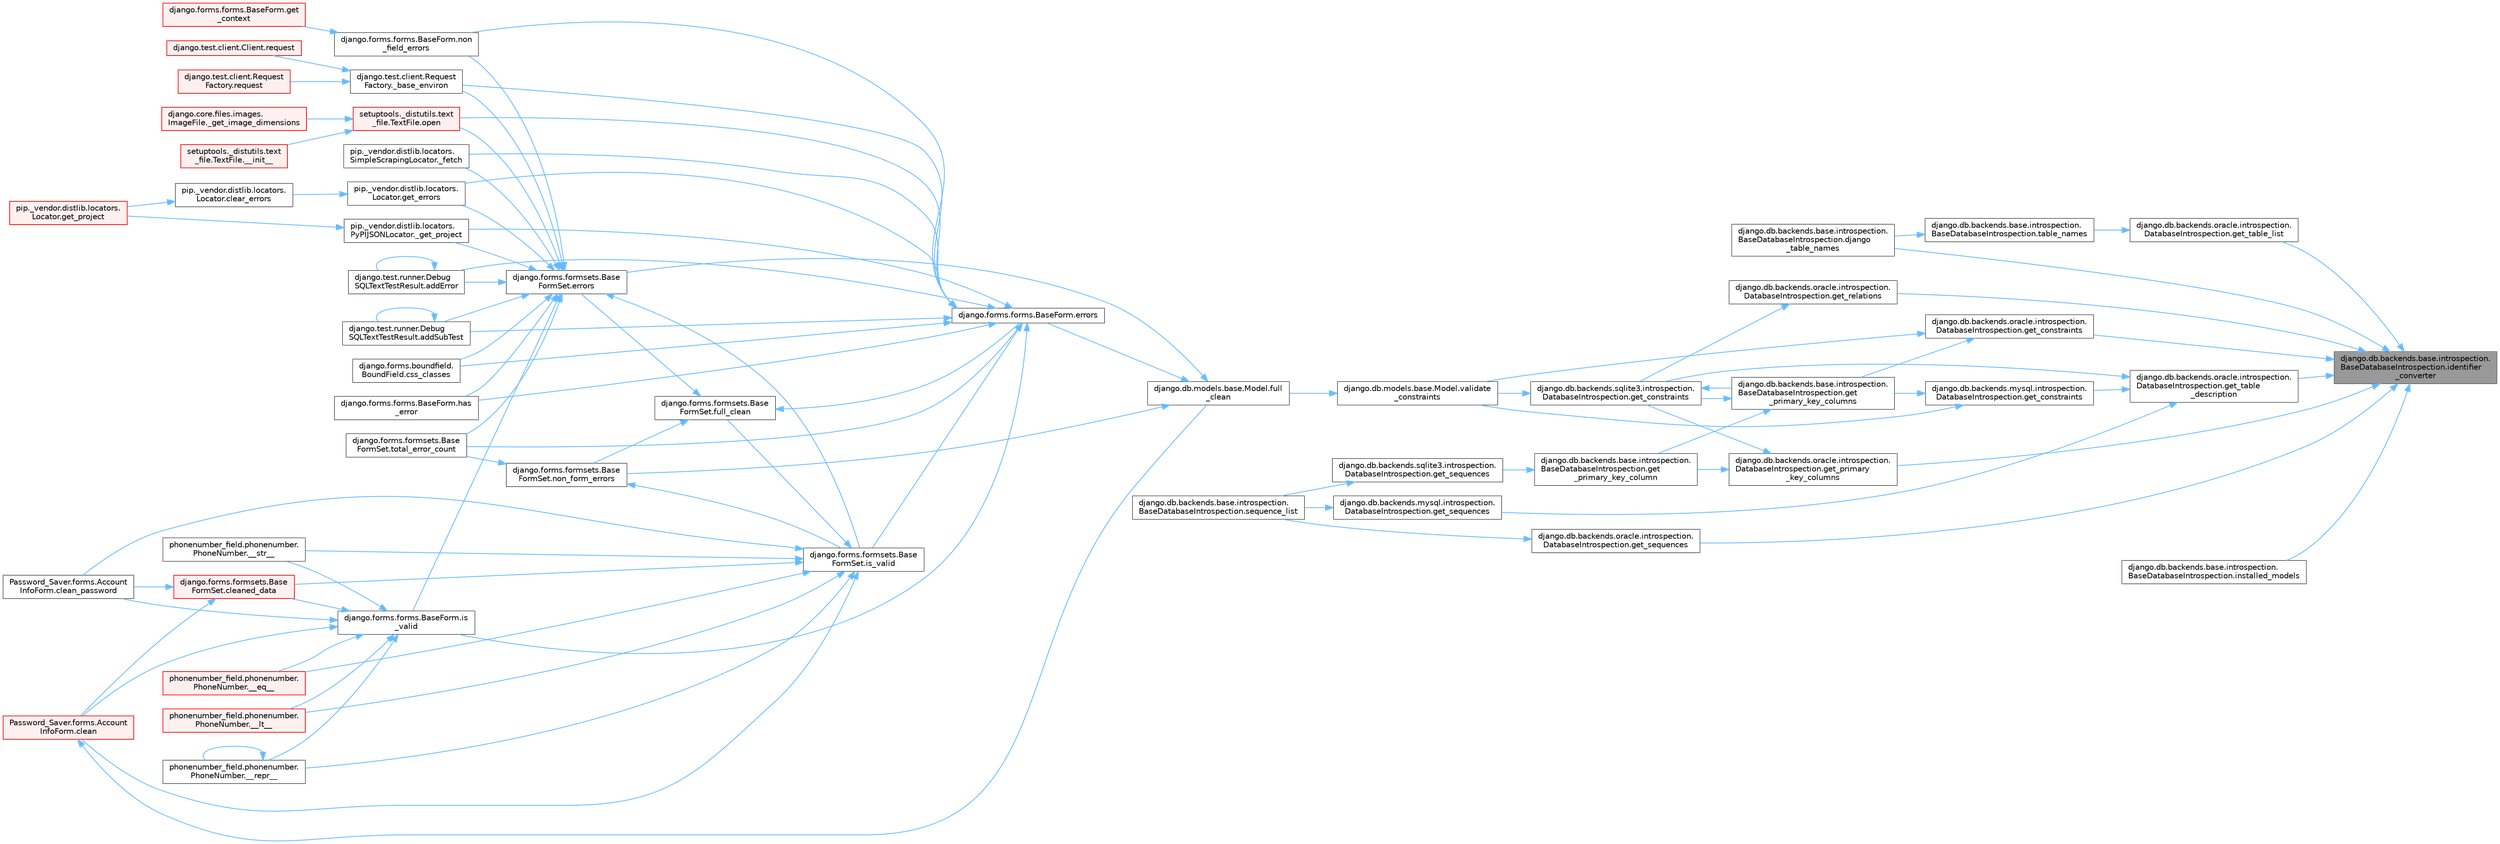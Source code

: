 digraph "django.db.backends.base.introspection.BaseDatabaseIntrospection.identifier_converter"
{
 // LATEX_PDF_SIZE
  bgcolor="transparent";
  edge [fontname=Helvetica,fontsize=10,labelfontname=Helvetica,labelfontsize=10];
  node [fontname=Helvetica,fontsize=10,shape=box,height=0.2,width=0.4];
  rankdir="RL";
  Node1 [id="Node000001",label="django.db.backends.base.introspection.\lBaseDatabaseIntrospection.identifier\l_converter",height=0.2,width=0.4,color="gray40", fillcolor="grey60", style="filled", fontcolor="black",tooltip=" "];
  Node1 -> Node2 [id="edge1_Node000001_Node000002",dir="back",color="steelblue1",style="solid",tooltip=" "];
  Node2 [id="Node000002",label="django.db.backends.base.introspection.\lBaseDatabaseIntrospection.django\l_table_names",height=0.2,width=0.4,color="grey40", fillcolor="white", style="filled",URL="$classdjango_1_1db_1_1backends_1_1base_1_1introspection_1_1_base_database_introspection.html#a4e6933d7c00c046f28d6f306ad2b112f",tooltip=" "];
  Node1 -> Node3 [id="edge2_Node000001_Node000003",dir="back",color="steelblue1",style="solid",tooltip=" "];
  Node3 [id="Node000003",label="django.db.backends.oracle.introspection.\lDatabaseIntrospection.get_constraints",height=0.2,width=0.4,color="grey40", fillcolor="white", style="filled",URL="$classdjango_1_1db_1_1backends_1_1oracle_1_1introspection_1_1_database_introspection.html#a1540771f037e379e614ea68efc73858a",tooltip=" "];
  Node3 -> Node4 [id="edge3_Node000003_Node000004",dir="back",color="steelblue1",style="solid",tooltip=" "];
  Node4 [id="Node000004",label="django.db.backends.base.introspection.\lBaseDatabaseIntrospection.get\l_primary_key_columns",height=0.2,width=0.4,color="grey40", fillcolor="white", style="filled",URL="$classdjango_1_1db_1_1backends_1_1base_1_1introspection_1_1_base_database_introspection.html#a73c7324f1a12dbe61b5618caa90219c6",tooltip=" "];
  Node4 -> Node5 [id="edge4_Node000004_Node000005",dir="back",color="steelblue1",style="solid",tooltip=" "];
  Node5 [id="Node000005",label="django.db.backends.sqlite3.introspection.\lDatabaseIntrospection.get_constraints",height=0.2,width=0.4,color="grey40", fillcolor="white", style="filled",URL="$classdjango_1_1db_1_1backends_1_1sqlite3_1_1introspection_1_1_database_introspection.html#a4f9b970311726f2a009c4d6c41978584",tooltip=" "];
  Node5 -> Node4 [id="edge5_Node000005_Node000004",dir="back",color="steelblue1",style="solid",tooltip=" "];
  Node5 -> Node6 [id="edge6_Node000005_Node000006",dir="back",color="steelblue1",style="solid",tooltip=" "];
  Node6 [id="Node000006",label="django.db.models.base.Model.validate\l_constraints",height=0.2,width=0.4,color="grey40", fillcolor="white", style="filled",URL="$classdjango_1_1db_1_1models_1_1base_1_1_model.html#af6f277f8e822324745ea37a39c2ede5e",tooltip=" "];
  Node6 -> Node7 [id="edge7_Node000006_Node000007",dir="back",color="steelblue1",style="solid",tooltip=" "];
  Node7 [id="Node000007",label="django.db.models.base.Model.full\l_clean",height=0.2,width=0.4,color="grey40", fillcolor="white", style="filled",URL="$classdjango_1_1db_1_1models_1_1base_1_1_model.html#a2e68bd042bd3e52b086f8838eeaa416f",tooltip=" "];
  Node7 -> Node8 [id="edge8_Node000007_Node000008",dir="back",color="steelblue1",style="solid",tooltip=" "];
  Node8 [id="Node000008",label="django.forms.forms.BaseForm.errors",height=0.2,width=0.4,color="grey40", fillcolor="white", style="filled",URL="$classdjango_1_1forms_1_1forms_1_1_base_form.html#aca47cb75eb6c321d1c429b33eca94d49",tooltip=" "];
  Node8 -> Node9 [id="edge9_Node000008_Node000009",dir="back",color="steelblue1",style="solid",tooltip=" "];
  Node9 [id="Node000009",label="django.test.client.Request\lFactory._base_environ",height=0.2,width=0.4,color="grey40", fillcolor="white", style="filled",URL="$classdjango_1_1test_1_1client_1_1_request_factory.html#ab650654b992f4e9fc9e30bd0442973c1",tooltip=" "];
  Node9 -> Node10 [id="edge10_Node000009_Node000010",dir="back",color="steelblue1",style="solid",tooltip=" "];
  Node10 [id="Node000010",label="django.test.client.Client.request",height=0.2,width=0.4,color="red", fillcolor="#FFF0F0", style="filled",URL="$classdjango_1_1test_1_1client_1_1_client.html#a2f51c5251142ab6503937051936e33fa",tooltip=" "];
  Node9 -> Node3183 [id="edge11_Node000009_Node003183",dir="back",color="steelblue1",style="solid",tooltip=" "];
  Node3183 [id="Node003183",label="django.test.client.Request\lFactory.request",height=0.2,width=0.4,color="red", fillcolor="#FFF0F0", style="filled",URL="$classdjango_1_1test_1_1client_1_1_request_factory.html#adae411ab0df6839c5364b647e4dc63ad",tooltip=" "];
  Node8 -> Node600 [id="edge12_Node000008_Node000600",dir="back",color="steelblue1",style="solid",tooltip=" "];
  Node600 [id="Node000600",label="pip._vendor.distlib.locators.\lSimpleScrapingLocator._fetch",height=0.2,width=0.4,color="grey40", fillcolor="white", style="filled",URL="$classpip_1_1__vendor_1_1distlib_1_1locators_1_1_simple_scraping_locator.html#a72156eb8243de03d8881db3caaa60b8c",tooltip=" "];
  Node8 -> Node601 [id="edge13_Node000008_Node000601",dir="back",color="steelblue1",style="solid",tooltip=" "];
  Node601 [id="Node000601",label="pip._vendor.distlib.locators.\lPyPIJSONLocator._get_project",height=0.2,width=0.4,color="grey40", fillcolor="white", style="filled",URL="$classpip_1_1__vendor_1_1distlib_1_1locators_1_1_py_p_i_j_s_o_n_locator.html#ab5b95d18130e47c0bedca04d7b010bf6",tooltip=" "];
  Node601 -> Node602 [id="edge14_Node000601_Node000602",dir="back",color="steelblue1",style="solid",tooltip=" "];
  Node602 [id="Node000602",label="pip._vendor.distlib.locators.\lLocator.get_project",height=0.2,width=0.4,color="red", fillcolor="#FFF0F0", style="filled",URL="$classpip_1_1__vendor_1_1distlib_1_1locators_1_1_locator.html#a14b49f16a55d384842037850d5224ce8",tooltip=" "];
  Node8 -> Node1793 [id="edge15_Node000008_Node001793",dir="back",color="steelblue1",style="solid",tooltip=" "];
  Node1793 [id="Node001793",label="django.test.runner.Debug\lSQLTextTestResult.addError",height=0.2,width=0.4,color="grey40", fillcolor="white", style="filled",URL="$classdjango_1_1test_1_1runner_1_1_debug_s_q_l_text_test_result.html#a398c116f3b7d25563a21e81178271a8a",tooltip=" "];
  Node1793 -> Node1793 [id="edge16_Node001793_Node001793",dir="back",color="steelblue1",style="solid",tooltip=" "];
  Node8 -> Node1794 [id="edge17_Node000008_Node001794",dir="back",color="steelblue1",style="solid",tooltip=" "];
  Node1794 [id="Node001794",label="django.test.runner.Debug\lSQLTextTestResult.addSubTest",height=0.2,width=0.4,color="grey40", fillcolor="white", style="filled",URL="$classdjango_1_1test_1_1runner_1_1_debug_s_q_l_text_test_result.html#a65bae0538566d8bc532c972340744b1e",tooltip=" "];
  Node1794 -> Node1794 [id="edge18_Node001794_Node001794",dir="back",color="steelblue1",style="solid",tooltip=" "];
  Node8 -> Node1795 [id="edge19_Node000008_Node001795",dir="back",color="steelblue1",style="solid",tooltip=" "];
  Node1795 [id="Node001795",label="django.forms.boundfield.\lBoundField.css_classes",height=0.2,width=0.4,color="grey40", fillcolor="white", style="filled",URL="$classdjango_1_1forms_1_1boundfield_1_1_bound_field.html#a19d289ef3598c412a0fee978458875bc",tooltip=" "];
  Node8 -> Node1796 [id="edge20_Node000008_Node001796",dir="back",color="steelblue1",style="solid",tooltip=" "];
  Node1796 [id="Node001796",label="pip._vendor.distlib.locators.\lLocator.get_errors",height=0.2,width=0.4,color="grey40", fillcolor="white", style="filled",URL="$classpip_1_1__vendor_1_1distlib_1_1locators_1_1_locator.html#abc5864a47e4cb8c481f44eb1a72f565c",tooltip=" "];
  Node1796 -> Node1797 [id="edge21_Node001796_Node001797",dir="back",color="steelblue1",style="solid",tooltip=" "];
  Node1797 [id="Node001797",label="pip._vendor.distlib.locators.\lLocator.clear_errors",height=0.2,width=0.4,color="grey40", fillcolor="white", style="filled",URL="$classpip_1_1__vendor_1_1distlib_1_1locators_1_1_locator.html#a2a2f7530c5f7c9c5d41d7d8e32852b66",tooltip=" "];
  Node1797 -> Node602 [id="edge22_Node001797_Node000602",dir="back",color="steelblue1",style="solid",tooltip=" "];
  Node8 -> Node1798 [id="edge23_Node000008_Node001798",dir="back",color="steelblue1",style="solid",tooltip=" "];
  Node1798 [id="Node001798",label="django.forms.forms.BaseForm.has\l_error",height=0.2,width=0.4,color="grey40", fillcolor="white", style="filled",URL="$classdjango_1_1forms_1_1forms_1_1_base_form.html#af67d8e47182c8c92ad4cac6441bfeb80",tooltip=" "];
  Node8 -> Node1799 [id="edge24_Node000008_Node001799",dir="back",color="steelblue1",style="solid",tooltip=" "];
  Node1799 [id="Node001799",label="django.forms.forms.BaseForm.is\l_valid",height=0.2,width=0.4,color="grey40", fillcolor="white", style="filled",URL="$classdjango_1_1forms_1_1forms_1_1_base_form.html#a8be15c9eaccca682a18c7d3f13802cc4",tooltip=" "];
  Node1799 -> Node689 [id="edge25_Node001799_Node000689",dir="back",color="steelblue1",style="solid",tooltip=" "];
  Node689 [id="Node000689",label="phonenumber_field.phonenumber.\lPhoneNumber.__eq__",height=0.2,width=0.4,color="red", fillcolor="#FFF0F0", style="filled",URL="$classphonenumber__field_1_1phonenumber_1_1_phone_number.html#a999c32cd1bfa2dd5c7df70781b09c68b",tooltip=" "];
  Node1799 -> Node690 [id="edge26_Node001799_Node000690",dir="back",color="steelblue1",style="solid",tooltip=" "];
  Node690 [id="Node000690",label="phonenumber_field.phonenumber.\lPhoneNumber.__lt__",height=0.2,width=0.4,color="red", fillcolor="#FFF0F0", style="filled",URL="$classphonenumber__field_1_1phonenumber_1_1_phone_number.html#ab94d02fbeda1355644c6c1b3d6f3d9ba",tooltip=" "];
  Node1799 -> Node691 [id="edge27_Node001799_Node000691",dir="back",color="steelblue1",style="solid",tooltip=" "];
  Node691 [id="Node000691",label="phonenumber_field.phonenumber.\lPhoneNumber.__repr__",height=0.2,width=0.4,color="grey40", fillcolor="white", style="filled",URL="$classphonenumber__field_1_1phonenumber_1_1_phone_number.html#a5420c965a5ecfad87cb6bce245cd91a5",tooltip=" "];
  Node691 -> Node691 [id="edge28_Node000691_Node000691",dir="back",color="steelblue1",style="solid",tooltip=" "];
  Node1799 -> Node692 [id="edge29_Node001799_Node000692",dir="back",color="steelblue1",style="solid",tooltip=" "];
  Node692 [id="Node000692",label="phonenumber_field.phonenumber.\lPhoneNumber.__str__",height=0.2,width=0.4,color="grey40", fillcolor="white", style="filled",URL="$classphonenumber__field_1_1phonenumber_1_1_phone_number.html#a773f55fba29310ea2218e4bbca83ba6d",tooltip=" "];
  Node1799 -> Node660 [id="edge30_Node001799_Node000660",dir="back",color="steelblue1",style="solid",tooltip=" "];
  Node660 [id="Node000660",label="Password_Saver.forms.Account\lInfoForm.clean",height=0.2,width=0.4,color="red", fillcolor="#FFF0F0", style="filled",URL="$class_password___saver_1_1forms_1_1_account_info_form.html#a89126d6030ebafc64c8aeeb352113c54",tooltip=" "];
  Node660 -> Node7 [id="edge31_Node000660_Node000007",dir="back",color="steelblue1",style="solid",tooltip=" "];
  Node1799 -> Node663 [id="edge32_Node001799_Node000663",dir="back",color="steelblue1",style="solid",tooltip=" "];
  Node663 [id="Node000663",label="Password_Saver.forms.Account\lInfoForm.clean_password",height=0.2,width=0.4,color="grey40", fillcolor="white", style="filled",URL="$class_password___saver_1_1forms_1_1_account_info_form.html#a6397d8e90a910bed34ed0ebcf5f74a4e",tooltip=" "];
  Node1799 -> Node653 [id="edge33_Node001799_Node000653",dir="back",color="steelblue1",style="solid",tooltip=" "];
  Node653 [id="Node000653",label="django.forms.formsets.Base\lFormSet.cleaned_data",height=0.2,width=0.4,color="red", fillcolor="#FFF0F0", style="filled",URL="$classdjango_1_1forms_1_1formsets_1_1_base_form_set.html#ae51d85dd3faa160668adba372c4e87f7",tooltip=" "];
  Node653 -> Node660 [id="edge34_Node000653_Node000660",dir="back",color="steelblue1",style="solid",tooltip=" "];
  Node653 -> Node663 [id="edge35_Node000653_Node000663",dir="back",color="steelblue1",style="solid",tooltip=" "];
  Node8 -> Node688 [id="edge36_Node000008_Node000688",dir="back",color="steelblue1",style="solid",tooltip=" "];
  Node688 [id="Node000688",label="django.forms.formsets.Base\lFormSet.is_valid",height=0.2,width=0.4,color="grey40", fillcolor="white", style="filled",URL="$classdjango_1_1forms_1_1formsets_1_1_base_form_set.html#a713477cfb7c01e723400df62b49c250c",tooltip=" "];
  Node688 -> Node689 [id="edge37_Node000688_Node000689",dir="back",color="steelblue1",style="solid",tooltip=" "];
  Node688 -> Node690 [id="edge38_Node000688_Node000690",dir="back",color="steelblue1",style="solid",tooltip=" "];
  Node688 -> Node691 [id="edge39_Node000688_Node000691",dir="back",color="steelblue1",style="solid",tooltip=" "];
  Node688 -> Node692 [id="edge40_Node000688_Node000692",dir="back",color="steelblue1",style="solid",tooltip=" "];
  Node688 -> Node660 [id="edge41_Node000688_Node000660",dir="back",color="steelblue1",style="solid",tooltip=" "];
  Node688 -> Node663 [id="edge42_Node000688_Node000663",dir="back",color="steelblue1",style="solid",tooltip=" "];
  Node688 -> Node653 [id="edge43_Node000688_Node000653",dir="back",color="steelblue1",style="solid",tooltip=" "];
  Node688 -> Node686 [id="edge44_Node000688_Node000686",dir="back",color="steelblue1",style="solid",tooltip=" "];
  Node686 [id="Node000686",label="django.forms.formsets.Base\lFormSet.full_clean",height=0.2,width=0.4,color="grey40", fillcolor="white", style="filled",URL="$classdjango_1_1forms_1_1formsets_1_1_base_form_set.html#aa475bdb58853c14bfcd93bd7b494e3b1",tooltip=" "];
  Node686 -> Node8 [id="edge45_Node000686_Node000008",dir="back",color="steelblue1",style="solid",tooltip=" "];
  Node686 -> Node599 [id="edge46_Node000686_Node000599",dir="back",color="steelblue1",style="solid",tooltip=" "];
  Node599 [id="Node000599",label="django.forms.formsets.Base\lFormSet.errors",height=0.2,width=0.4,color="grey40", fillcolor="white", style="filled",URL="$classdjango_1_1forms_1_1formsets_1_1_base_form_set.html#a9e249e2240c3ae2775249e3d3da42020",tooltip=" "];
  Node599 -> Node9 [id="edge47_Node000599_Node000009",dir="back",color="steelblue1",style="solid",tooltip=" "];
  Node599 -> Node600 [id="edge48_Node000599_Node000600",dir="back",color="steelblue1",style="solid",tooltip=" "];
  Node599 -> Node601 [id="edge49_Node000599_Node000601",dir="back",color="steelblue1",style="solid",tooltip=" "];
  Node599 -> Node1793 [id="edge50_Node000599_Node001793",dir="back",color="steelblue1",style="solid",tooltip=" "];
  Node599 -> Node1794 [id="edge51_Node000599_Node001794",dir="back",color="steelblue1",style="solid",tooltip=" "];
  Node599 -> Node1795 [id="edge52_Node000599_Node001795",dir="back",color="steelblue1",style="solid",tooltip=" "];
  Node599 -> Node1796 [id="edge53_Node000599_Node001796",dir="back",color="steelblue1",style="solid",tooltip=" "];
  Node599 -> Node1798 [id="edge54_Node000599_Node001798",dir="back",color="steelblue1",style="solid",tooltip=" "];
  Node599 -> Node1799 [id="edge55_Node000599_Node001799",dir="back",color="steelblue1",style="solid",tooltip=" "];
  Node599 -> Node688 [id="edge56_Node000599_Node000688",dir="back",color="steelblue1",style="solid",tooltip=" "];
  Node599 -> Node1800 [id="edge57_Node000599_Node001800",dir="back",color="steelblue1",style="solid",tooltip=" "];
  Node1800 [id="Node001800",label="django.forms.forms.BaseForm.non\l_field_errors",height=0.2,width=0.4,color="grey40", fillcolor="white", style="filled",URL="$classdjango_1_1forms_1_1forms_1_1_base_form.html#a713be7c8d25008cf58c90916cb682447",tooltip=" "];
  Node1800 -> Node1801 [id="edge58_Node001800_Node001801",dir="back",color="steelblue1",style="solid",tooltip=" "];
  Node1801 [id="Node001801",label="django.forms.forms.BaseForm.get\l_context",height=0.2,width=0.4,color="red", fillcolor="#FFF0F0", style="filled",URL="$classdjango_1_1forms_1_1forms_1_1_base_form.html#a7aceedfdbb15133ac8342eac420e8dcb",tooltip=" "];
  Node599 -> Node1804 [id="edge59_Node000599_Node001804",dir="back",color="steelblue1",style="solid",tooltip=" "];
  Node1804 [id="Node001804",label="setuptools._distutils.text\l_file.TextFile.open",height=0.2,width=0.4,color="red", fillcolor="#FFF0F0", style="filled",URL="$classsetuptools_1_1__distutils_1_1text__file_1_1_text_file.html#ab568abcef363b1b422cddfead42e68b2",tooltip=" "];
  Node1804 -> Node19 [id="edge60_Node001804_Node000019",dir="back",color="steelblue1",style="solid",tooltip=" "];
  Node19 [id="Node000019",label="setuptools._distutils.text\l_file.TextFile.__init__",height=0.2,width=0.4,color="red", fillcolor="#FFF0F0", style="filled",URL="$classsetuptools_1_1__distutils_1_1text__file_1_1_text_file.html#aeb26f34e394b4e658295391382cc8813",tooltip=" "];
  Node1804 -> Node51 [id="edge61_Node001804_Node000051",dir="back",color="steelblue1",style="solid",tooltip=" "];
  Node51 [id="Node000051",label="django.core.files.images.\lImageFile._get_image_dimensions",height=0.2,width=0.4,color="red", fillcolor="#FFF0F0", style="filled",URL="$classdjango_1_1core_1_1files_1_1images_1_1_image_file.html#a2832e2235f63c851f4652a4ea59ec924",tooltip=" "];
  Node599 -> Node693 [id="edge62_Node000599_Node000693",dir="back",color="steelblue1",style="solid",tooltip=" "];
  Node693 [id="Node000693",label="django.forms.formsets.Base\lFormSet.total_error_count",height=0.2,width=0.4,color="grey40", fillcolor="white", style="filled",URL="$classdjango_1_1forms_1_1formsets_1_1_base_form_set.html#a3e9cbe55cc991b30b14546a857abb212",tooltip=" "];
  Node686 -> Node687 [id="edge63_Node000686_Node000687",dir="back",color="steelblue1",style="solid",tooltip=" "];
  Node687 [id="Node000687",label="django.forms.formsets.Base\lFormSet.non_form_errors",height=0.2,width=0.4,color="grey40", fillcolor="white", style="filled",URL="$classdjango_1_1forms_1_1formsets_1_1_base_form_set.html#a8b499fb5fdd72c59134bf40aeac2de3c",tooltip=" "];
  Node687 -> Node688 [id="edge64_Node000687_Node000688",dir="back",color="steelblue1",style="solid",tooltip=" "];
  Node687 -> Node693 [id="edge65_Node000687_Node000693",dir="back",color="steelblue1",style="solid",tooltip=" "];
  Node8 -> Node1800 [id="edge66_Node000008_Node001800",dir="back",color="steelblue1",style="solid",tooltip=" "];
  Node8 -> Node1804 [id="edge67_Node000008_Node001804",dir="back",color="steelblue1",style="solid",tooltip=" "];
  Node8 -> Node693 [id="edge68_Node000008_Node000693",dir="back",color="steelblue1",style="solid",tooltip=" "];
  Node7 -> Node599 [id="edge69_Node000007_Node000599",dir="back",color="steelblue1",style="solid",tooltip=" "];
  Node7 -> Node687 [id="edge70_Node000007_Node000687",dir="back",color="steelblue1",style="solid",tooltip=" "];
  Node4 -> Node3184 [id="edge71_Node000004_Node003184",dir="back",color="steelblue1",style="solid",tooltip=" "];
  Node3184 [id="Node003184",label="django.db.backends.base.introspection.\lBaseDatabaseIntrospection.get\l_primary_key_column",height=0.2,width=0.4,color="grey40", fillcolor="white", style="filled",URL="$classdjango_1_1db_1_1backends_1_1base_1_1introspection_1_1_base_database_introspection.html#af291fe20ae2db23b47f8426d13d591ed",tooltip=" "];
  Node3184 -> Node3185 [id="edge72_Node003184_Node003185",dir="back",color="steelblue1",style="solid",tooltip=" "];
  Node3185 [id="Node003185",label="django.db.backends.sqlite3.introspection.\lDatabaseIntrospection.get_sequences",height=0.2,width=0.4,color="grey40", fillcolor="white", style="filled",URL="$classdjango_1_1db_1_1backends_1_1sqlite3_1_1introspection_1_1_database_introspection.html#a36d0587fcc257b1efd2027bb5c4ddc3f",tooltip=" "];
  Node3185 -> Node3186 [id="edge73_Node003185_Node003186",dir="back",color="steelblue1",style="solid",tooltip=" "];
  Node3186 [id="Node003186",label="django.db.backends.base.introspection.\lBaseDatabaseIntrospection.sequence_list",height=0.2,width=0.4,color="grey40", fillcolor="white", style="filled",URL="$classdjango_1_1db_1_1backends_1_1base_1_1introspection_1_1_base_database_introspection.html#a082149e6b1bf2ffda8ce8a541bc386c0",tooltip=" "];
  Node3 -> Node6 [id="edge74_Node000003_Node000006",dir="back",color="steelblue1",style="solid",tooltip=" "];
  Node1 -> Node3187 [id="edge75_Node000001_Node003187",dir="back",color="steelblue1",style="solid",tooltip=" "];
  Node3187 [id="Node003187",label="django.db.backends.oracle.introspection.\lDatabaseIntrospection.get_primary\l_key_columns",height=0.2,width=0.4,color="grey40", fillcolor="white", style="filled",URL="$classdjango_1_1db_1_1backends_1_1oracle_1_1introspection_1_1_database_introspection.html#ada7bc9fee406f8910453e635271df67a",tooltip=" "];
  Node3187 -> Node5 [id="edge76_Node003187_Node000005",dir="back",color="steelblue1",style="solid",tooltip=" "];
  Node3187 -> Node3184 [id="edge77_Node003187_Node003184",dir="back",color="steelblue1",style="solid",tooltip=" "];
  Node1 -> Node3188 [id="edge78_Node000001_Node003188",dir="back",color="steelblue1",style="solid",tooltip=" "];
  Node3188 [id="Node003188",label="django.db.backends.oracle.introspection.\lDatabaseIntrospection.get_relations",height=0.2,width=0.4,color="grey40", fillcolor="white", style="filled",URL="$classdjango_1_1db_1_1backends_1_1oracle_1_1introspection_1_1_database_introspection.html#a6def07a326d239fae609374a677926b5",tooltip=" "];
  Node3188 -> Node5 [id="edge79_Node003188_Node000005",dir="back",color="steelblue1",style="solid",tooltip=" "];
  Node1 -> Node3189 [id="edge80_Node000001_Node003189",dir="back",color="steelblue1",style="solid",tooltip=" "];
  Node3189 [id="Node003189",label="django.db.backends.oracle.introspection.\lDatabaseIntrospection.get_sequences",height=0.2,width=0.4,color="grey40", fillcolor="white", style="filled",URL="$classdjango_1_1db_1_1backends_1_1oracle_1_1introspection_1_1_database_introspection.html#a63bb21ef595278ce43c63f42bd7b1991",tooltip=" "];
  Node3189 -> Node3186 [id="edge81_Node003189_Node003186",dir="back",color="steelblue1",style="solid",tooltip=" "];
  Node1 -> Node3190 [id="edge82_Node000001_Node003190",dir="back",color="steelblue1",style="solid",tooltip=" "];
  Node3190 [id="Node003190",label="django.db.backends.oracle.introspection.\lDatabaseIntrospection.get_table\l_description",height=0.2,width=0.4,color="grey40", fillcolor="white", style="filled",URL="$classdjango_1_1db_1_1backends_1_1oracle_1_1introspection_1_1_database_introspection.html#ad429d2f3e336f1c165917b6831a9f400",tooltip=" "];
  Node3190 -> Node3191 [id="edge83_Node003190_Node003191",dir="back",color="steelblue1",style="solid",tooltip=" "];
  Node3191 [id="Node003191",label="django.db.backends.mysql.introspection.\lDatabaseIntrospection.get_constraints",height=0.2,width=0.4,color="grey40", fillcolor="white", style="filled",URL="$classdjango_1_1db_1_1backends_1_1mysql_1_1introspection_1_1_database_introspection.html#ab64b4a0ae5e1a045a498349986a1cd17",tooltip=" "];
  Node3191 -> Node4 [id="edge84_Node003191_Node000004",dir="back",color="steelblue1",style="solid",tooltip=" "];
  Node3191 -> Node6 [id="edge85_Node003191_Node000006",dir="back",color="steelblue1",style="solid",tooltip=" "];
  Node3190 -> Node5 [id="edge86_Node003190_Node000005",dir="back",color="steelblue1",style="solid",tooltip=" "];
  Node3190 -> Node3192 [id="edge87_Node003190_Node003192",dir="back",color="steelblue1",style="solid",tooltip=" "];
  Node3192 [id="Node003192",label="django.db.backends.mysql.introspection.\lDatabaseIntrospection.get_sequences",height=0.2,width=0.4,color="grey40", fillcolor="white", style="filled",URL="$classdjango_1_1db_1_1backends_1_1mysql_1_1introspection_1_1_database_introspection.html#aea14a04b712885b2833928b79c4e50fb",tooltip=" "];
  Node3192 -> Node3186 [id="edge88_Node003192_Node003186",dir="back",color="steelblue1",style="solid",tooltip=" "];
  Node1 -> Node3193 [id="edge89_Node000001_Node003193",dir="back",color="steelblue1",style="solid",tooltip=" "];
  Node3193 [id="Node003193",label="django.db.backends.oracle.introspection.\lDatabaseIntrospection.get_table_list",height=0.2,width=0.4,color="grey40", fillcolor="white", style="filled",URL="$classdjango_1_1db_1_1backends_1_1oracle_1_1introspection_1_1_database_introspection.html#a3f491bb60532f63b4f2ded4029be028c",tooltip=" "];
  Node3193 -> Node3194 [id="edge90_Node003193_Node003194",dir="back",color="steelblue1",style="solid",tooltip=" "];
  Node3194 [id="Node003194",label="django.db.backends.base.introspection.\lBaseDatabaseIntrospection.table_names",height=0.2,width=0.4,color="grey40", fillcolor="white", style="filled",URL="$classdjango_1_1db_1_1backends_1_1base_1_1introspection_1_1_base_database_introspection.html#a20c83566e152fd9cab852635c799f0c5",tooltip=" "];
  Node3194 -> Node2 [id="edge91_Node003194_Node000002",dir="back",color="steelblue1",style="solid",tooltip=" "];
  Node1 -> Node3195 [id="edge92_Node000001_Node003195",dir="back",color="steelblue1",style="solid",tooltip=" "];
  Node3195 [id="Node003195",label="django.db.backends.base.introspection.\lBaseDatabaseIntrospection.installed_models",height=0.2,width=0.4,color="grey40", fillcolor="white", style="filled",URL="$classdjango_1_1db_1_1backends_1_1base_1_1introspection_1_1_base_database_introspection.html#a0505370473eb797309872d0e3962ae2c",tooltip=" "];
}
